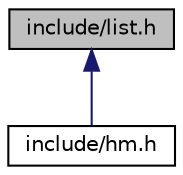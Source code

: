 digraph "include/list.h"
{
 // LATEX_PDF_SIZE
  edge [fontname="Helvetica",fontsize="10",labelfontname="Helvetica",labelfontsize="10"];
  node [fontname="Helvetica",fontsize="10",shape=record];
  Node1 [label="include/list.h",height=0.2,width=0.4,color="black", fillcolor="grey75", style="filled", fontcolor="black",tooltip="Defines a linked list and its operations."];
  Node1 -> Node2 [dir="back",color="midnightblue",fontsize="10",style="solid",fontname="Helvetica"];
  Node2 [label="include/hm.h",height=0.2,width=0.4,color="black", fillcolor="white", style="filled",URL="$hm_8h.html",tooltip="This header file contains the declarations of functions and structures related to hashmap."];
}
